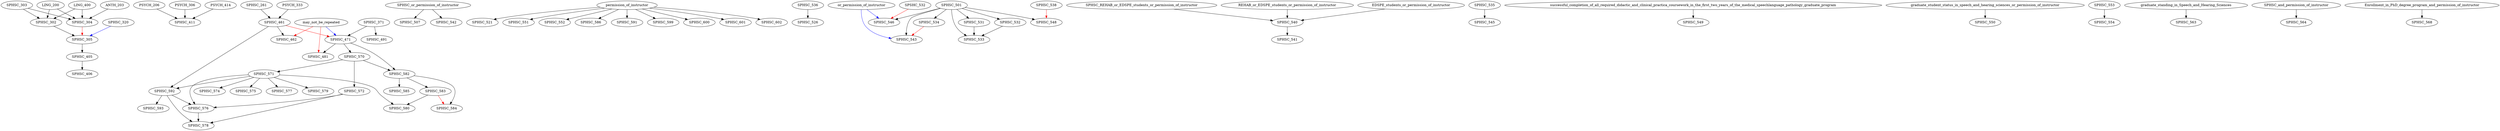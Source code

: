 digraph G {
    edge [color=black];
    SPHSC_303 -> SPHSC_302;
    LING_200 -> SPHSC_302;
    LING_400 -> SPHSC_302;
    edge [color=black];
    SPHSC_303 -> SPHSC_304;
    ANTH_203 -> SPHSC_304;
    LING_200 -> SPHSC_304;
    LING_400 -> SPHSC_304;
    edge [color=black];
    SPHSC_302 -> SPHSC_305;
    edge [color=red];
    SPHSC_304 -> SPHSC_305;
    edge [color=blue];
    SPHSC_320 -> SPHSC_305;
    edge [color=black];
    SPHSC_305 -> SPHSC_405;
    edge [color=black];
    SPHSC_405 -> SPHSC_406;
    edge [color=black];
    PSYCH_206 -> SPHSC_411;
    PSYCH_306 -> SPHSC_411;
    PSYCH_414 -> SPHSC_411;
    edge [color=black];
    SPHSC_261 -> SPHSC_461;
    PSYCH_333 -> SPHSC_461;
    edge [color=black];
    SPHSC_461 -> SPHSC_462;
    edge [color=red];
    may_not_be_repeated -> SPHSC_462;
    edge [color=black];
    SPHSC_371 -> SPHSC_471;
    edge [color=red];
    SPHSC_461 -> SPHSC_471;
    edge [color=blue];
    may_not_be_repeated -> SPHSC_471;
    edge [color=black];
    SPHSC_471 -> SPHSC_481;
    edge [color=red];
    may_not_be_repeated -> SPHSC_481;
    edge [color=black];
    SPHSC_371 -> SPHSC_491;
    edge [color=black];
    SPHSC_or_permission_of_instructor -> SPHSC_507;
    edge [color=black];
    permission_of_instructor -> SPHSC_521;
    edge [color=black];
    SPHSC_536 -> SPHSC_526;
    edge [color=black];
    SPHSC_501 -> SPHSC_531;
    edge [color=black];
    SPHSC_501 -> SPHSC_532;
    edge [color=black];
    SPHSC_501 -> SPHSC_533;
    SPHSC_531 -> SPHSC_533;
    SPHSC_532 -> SPHSC_533;
    edge [color=black];
    SPHSC_501 -> SPHSC_534;
    edge [color=black];
    SPHSC_REHAB_or_EDSPE_students_or_permission_of_instructor -> SPHSC_540;
    REHAB_or_EDSPE_students_or_permission_of_instructor -> SPHSC_540;
    EDSPE_students_or_permission_of_instructor -> SPHSC_540;
    edge [color=black];
    SPHSC_540 -> SPHSC_541;
    edge [color=black];
    SPHSC_or_permission_of_instructor -> SPHSC_542;
    edge [color=black];
    SPHSC_501 -> SPHSC_543;
    edge [color=red];
    SPHSC_534 -> SPHSC_543;
    edge [color=blue];
    or_permission_of_instructor -> SPHSC_543;
    edge [color=black];
    SPHSC_535 -> SPHSC_545;
    edge [color=black];
    SPHSC_501 -> SPHSC_546;
    edge [color=red];
    SPSHC_532 -> SPHSC_546;
    edge [color=blue];
    or_permission_of_instructor -> SPHSC_546;
    edge [color=black];
    SPHSC_501 -> SPHSC_548;
    edge [color=red];
    SPHSC_538 -> SPHSC_548;
    edge [color=black];
    successful_completion_of_all_required_didactic_and_clinical_practica_coursework_in_the_first_two_years_of_the_medical_speechlanguage_pathology_graduate_program -> SPHSC_549;
    edge [color=black];
    graduate_student_status_in_speech_and_hearing_sciences_or_permission_of_instructor -> SPHSC_550;
    edge [color=black];
    permission_of_instructor -> SPHSC_551;
    edge [color=black];
    permission_of_instructor -> SPHSC_552;
    edge [color=black];
    SPHSC_553 -> SPHSC_554;
    edge [color=black];
    graduate_standing_in_Speech_and_Hearing_Sciences -> SPHSC_563;
    edge [color=black];
    SPHSC_and_permission_of_instructor -> SPHSC_564;
    edge [color=black];
    Enrollment_in_PhD_degree_program_and_permission_of_instructor -> SPHSC_568;
    edge [color=black];
    SPHSC_471 -> SPHSC_570;
    edge [color=black];
    SPHSC_570 -> SPHSC_571;
    edge [color=black];
    SPHSC_570 -> SPHSC_572;
    edge [color=black];
    SPHSC_571 -> SPHSC_574;
    edge [color=black];
    SPHSC_571 -> SPHSC_575;
    edge [color=black];
    SPHSC_571 -> SPHSC_576;
    SPHSC_572 -> SPHSC_576;
    SPHSC_592 -> SPHSC_576;
    edge [color=black];
    SPHSC_571 -> SPHSC_577;
    edge [color=black];
    SPHSC_572 -> SPHSC_578;
    SPHSC_576 -> SPHSC_578;
    SPHSC_592 -> SPHSC_578;
    edge [color=black];
    SPHSC_571 -> SPHSC_579;
    edge [color=black];
    SPHSC_571 -> SPHSC_580;
    SPHSC_583 -> SPHSC_580;
    edge [color=black];
    SPHSC_471 -> SPHSC_582;
    SPHSC_570 -> SPHSC_582;
    edge [color=black];
    SPHSC_582 -> SPHSC_583;
    edge [color=black];
    SPHSC_582 -> SPHSC_584;
    edge [color=red];
    SPHSC_583 -> SPHSC_584;
    edge [color=black];
    SPHSC_582 -> SPHSC_585;
    edge [color=black];
    permission_of_instructor -> SPHSC_586;
    edge [color=black];
    permission_of_instructor -> SPHSC_591;
    edge [color=black];
    SPHSC_461 -> SPHSC_592;
    SPHSC_571 -> SPHSC_592;
    edge [color=black];
    SPHSC_592 -> SPHSC_593;
    edge [color=black];
    permission_of_instructor -> SPHSC_599;
    edge [color=black];
    permission_of_instructor -> SPHSC_600;
    edge [color=black];
    permission_of_instructor -> SPHSC_601;
    edge [color=black];
    permission_of_instructor -> SPHSC_602;
}
